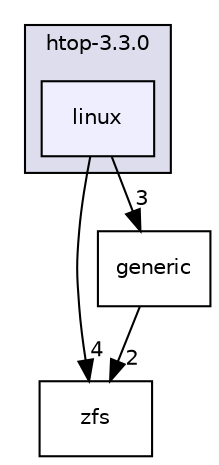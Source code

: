digraph "linux/download/htop-3.3.0/linux" {
  compound=true
  node [ fontsize="10", fontname="Helvetica"];
  edge [ labelfontsize="10", labelfontname="Helvetica"];
  subgraph clusterdir_b932c5e19070f08215315961f36cd8a5 {
    graph [ bgcolor="#ddddee", pencolor="black", label="htop-3.3.0" fontname="Helvetica", fontsize="10", URL="dir_b932c5e19070f08215315961f36cd8a5.html"]
  dir_c318ae02fbf86f0fa84aeb83c90ba32e [shape=box, label="linux", style="filled", fillcolor="#eeeeff", pencolor="black", URL="dir_c318ae02fbf86f0fa84aeb83c90ba32e.html"];
  }
  dir_240f9a125fb2d8aefe3163bb4736c458 [shape=box label="zfs" URL="dir_240f9a125fb2d8aefe3163bb4736c458.html"];
  dir_9d543c6ce8c2289cd55a6f73485c93f1 [shape=box label="generic" URL="dir_9d543c6ce8c2289cd55a6f73485c93f1.html"];
  dir_c318ae02fbf86f0fa84aeb83c90ba32e->dir_240f9a125fb2d8aefe3163bb4736c458 [headlabel="4", labeldistance=1.5 headhref="dir_000017_000029.html"];
  dir_c318ae02fbf86f0fa84aeb83c90ba32e->dir_9d543c6ce8c2289cd55a6f73485c93f1 [headlabel="3", labeldistance=1.5 headhref="dir_000017_000023.html"];
  dir_9d543c6ce8c2289cd55a6f73485c93f1->dir_240f9a125fb2d8aefe3163bb4736c458 [headlabel="2", labeldistance=1.5 headhref="dir_000023_000029.html"];
}
